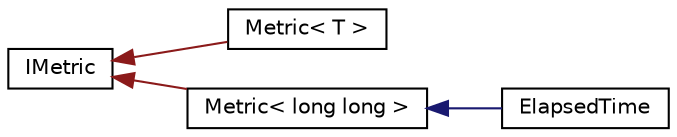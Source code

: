 digraph "Graphical Class Hierarchy"
{
 // INTERACTIVE_SVG=YES
 // LATEX_PDF_SIZE
  edge [fontname="Helvetica",fontsize="10",labelfontname="Helvetica",labelfontsize="10"];
  node [fontname="Helvetica",fontsize="10",shape=record];
  rankdir="LR";
  Node0 [label="IMetric",height=0.2,width=0.4,color="black", fillcolor="white", style="filled",URL="$class_i_metric.html",tooltip=" "];
  Node0 -> Node1 [dir="back",color="firebrick4",fontsize="10",style="solid",fontname="Helvetica"];
  Node1 [label="Metric\< T \>",height=0.2,width=0.4,color="black", fillcolor="white", style="filled",URL="$class_metric.html",tooltip=" "];
  Node0 -> Node2 [dir="back",color="firebrick4",fontsize="10",style="solid",fontname="Helvetica"];
  Node2 [label="Metric\< long long \>",height=0.2,width=0.4,color="black", fillcolor="white", style="filled",URL="$class_metric.html",tooltip=" "];
  Node2 -> Node3 [dir="back",color="midnightblue",fontsize="10",style="solid",fontname="Helvetica"];
  Node3 [label="ElapsedTime",height=0.2,width=0.4,color="black", fillcolor="white", style="filled",URL="$class_elapsed_time.html",tooltip=" "];
}
